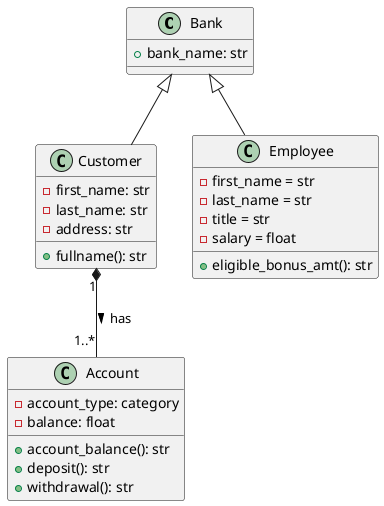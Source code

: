 @startuml uml_diagram

class Bank {
    +bank_name: str    
}

class Customer {
    -first_name: str
    -last_name: str
    -address: str
    +fullname(): str
}

class Account {
    -account_type: category
    -balance: float
    +account_balance(): str
    +deposit(): str
    +withdrawal(): str
}

class Employee {
    -first_name = str
    -last_name = str
    -title = str
    -salary = float
    +eligible_bonus_amt(): str
}

'Associations:'
Bank <|-- Customer
Bank <|-- Employee
Customer "1" *-- "1..*" Account: has >

@enduml